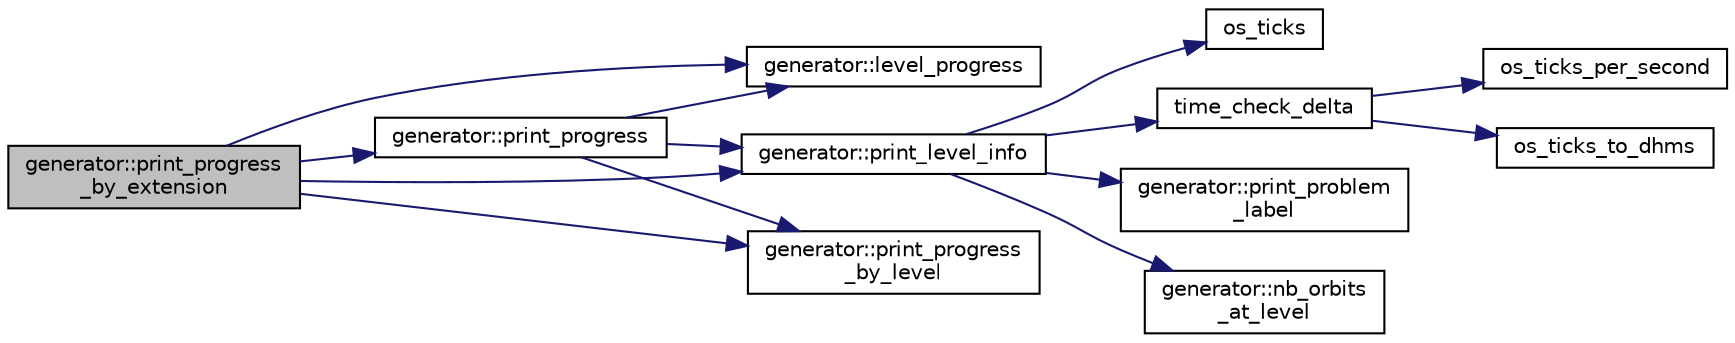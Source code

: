 digraph "generator::print_progress_by_extension"
{
  edge [fontname="Helvetica",fontsize="10",labelfontname="Helvetica",labelfontsize="10"];
  node [fontname="Helvetica",fontsize="10",shape=record];
  rankdir="LR";
  Node18694 [label="generator::print_progress\l_by_extension",height=0.2,width=0.4,color="black", fillcolor="grey75", style="filled", fontcolor="black"];
  Node18694 -> Node18695 [color="midnightblue",fontsize="10",style="solid",fontname="Helvetica"];
  Node18695 [label="generator::level_progress",height=0.2,width=0.4,color="black", fillcolor="white", style="filled",URL="$d7/d73/classgenerator.html#a8e49be9e3025fd11427847e34c77024a"];
  Node18694 -> Node18696 [color="midnightblue",fontsize="10",style="solid",fontname="Helvetica"];
  Node18696 [label="generator::print_level_info",height=0.2,width=0.4,color="black", fillcolor="white", style="filled",URL="$d7/d73/classgenerator.html#aeef1b9fe6115b67be42d7cb3206fddd2"];
  Node18696 -> Node18697 [color="midnightblue",fontsize="10",style="solid",fontname="Helvetica"];
  Node18697 [label="os_ticks",height=0.2,width=0.4,color="black", fillcolor="white", style="filled",URL="$d5/db4/io__and__os_8h.html#a3da6d2b09e35d569adb7101dffcb5224"];
  Node18696 -> Node18698 [color="midnightblue",fontsize="10",style="solid",fontname="Helvetica"];
  Node18698 [label="time_check_delta",height=0.2,width=0.4,color="black", fillcolor="white", style="filled",URL="$d9/d60/discreta_8h.html#a89a8565e34c7dcbb97180cd6af7454a1"];
  Node18698 -> Node18699 [color="midnightblue",fontsize="10",style="solid",fontname="Helvetica"];
  Node18699 [label="os_ticks_per_second",height=0.2,width=0.4,color="black", fillcolor="white", style="filled",URL="$d5/db4/io__and__os_8h.html#a1b35e7a094dfde9db39ae352c9c17042"];
  Node18698 -> Node18700 [color="midnightblue",fontsize="10",style="solid",fontname="Helvetica"];
  Node18700 [label="os_ticks_to_dhms",height=0.2,width=0.4,color="black", fillcolor="white", style="filled",URL="$d5/db4/io__and__os_8h.html#a0d715587fd9b8ab4e2bc822a2be313ba"];
  Node18696 -> Node18701 [color="midnightblue",fontsize="10",style="solid",fontname="Helvetica"];
  Node18701 [label="generator::print_problem\l_label",height=0.2,width=0.4,color="black", fillcolor="white", style="filled",URL="$d7/d73/classgenerator.html#a06d3c064ba84ebe8db3537e6273f16c3"];
  Node18696 -> Node18702 [color="midnightblue",fontsize="10",style="solid",fontname="Helvetica"];
  Node18702 [label="generator::nb_orbits\l_at_level",height=0.2,width=0.4,color="black", fillcolor="white", style="filled",URL="$d7/d73/classgenerator.html#a020f3d8378448310d044a4a24fadf301"];
  Node18694 -> Node18703 [color="midnightblue",fontsize="10",style="solid",fontname="Helvetica"];
  Node18703 [label="generator::print_progress",height=0.2,width=0.4,color="black", fillcolor="white", style="filled",URL="$d7/d73/classgenerator.html#ab1bc556218cd131c802ed1e137ccc4ae"];
  Node18703 -> Node18695 [color="midnightblue",fontsize="10",style="solid",fontname="Helvetica"];
  Node18703 -> Node18696 [color="midnightblue",fontsize="10",style="solid",fontname="Helvetica"];
  Node18703 -> Node18704 [color="midnightblue",fontsize="10",style="solid",fontname="Helvetica"];
  Node18704 [label="generator::print_progress\l_by_level",height=0.2,width=0.4,color="black", fillcolor="white", style="filled",URL="$d7/d73/classgenerator.html#a7440be7583571676c0cce394aae53fef"];
  Node18694 -> Node18704 [color="midnightblue",fontsize="10",style="solid",fontname="Helvetica"];
}
